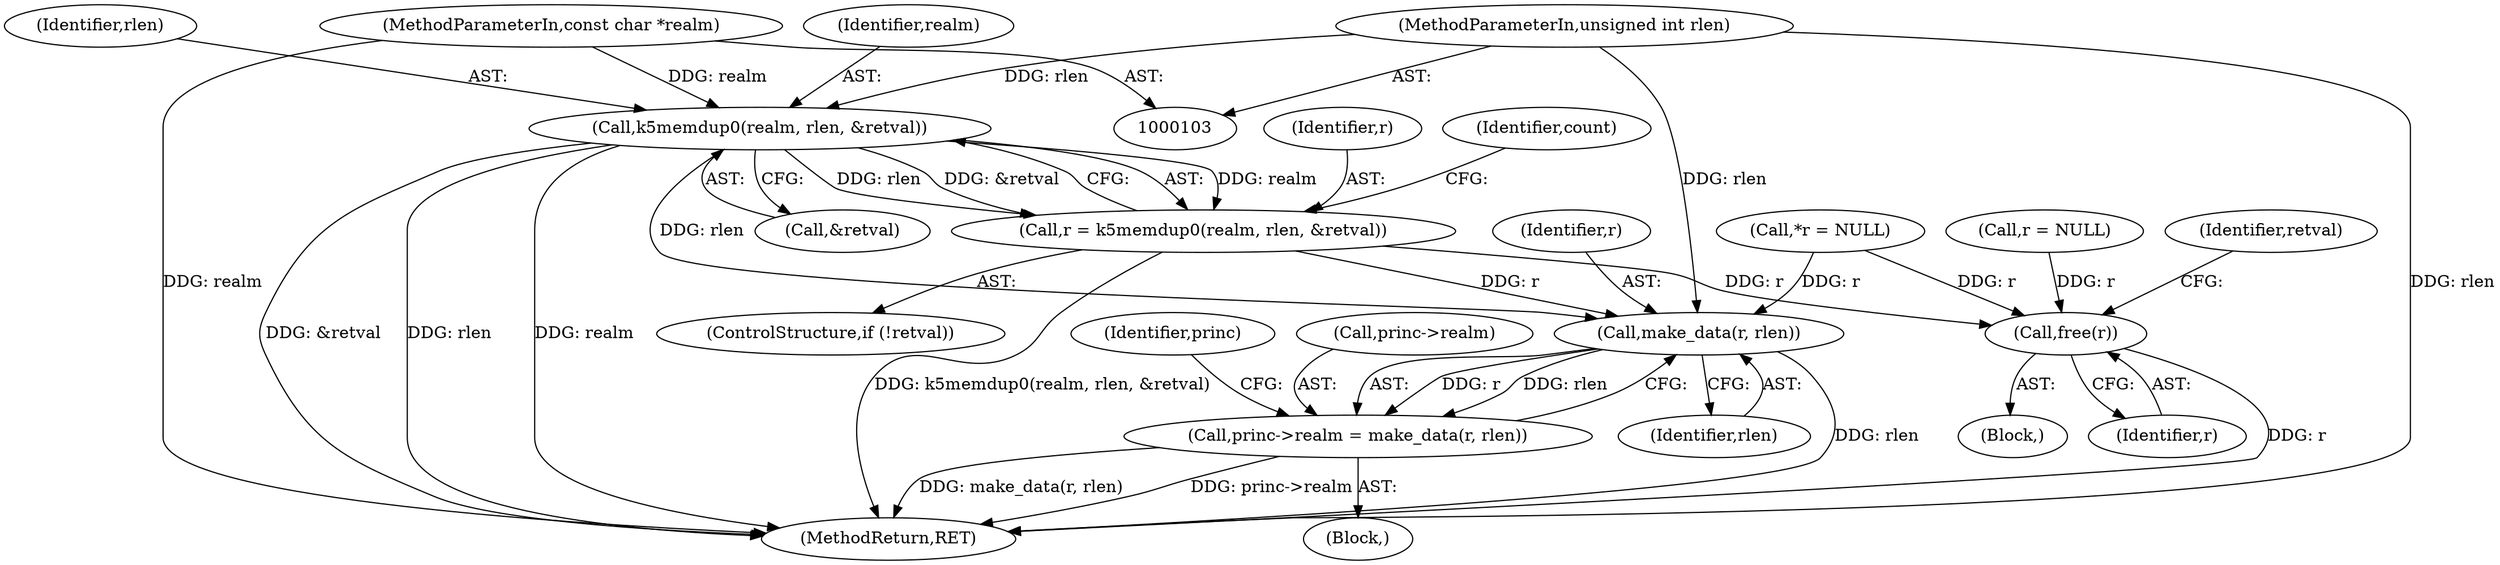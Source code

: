 digraph "0_krb5_f0c094a1b745d91ef2f9a4eae2149aac026a5789@pointer" {
"1000153" [label="(Call,k5memdup0(realm, rlen, &retval))"];
"1000107" [label="(MethodParameterIn,const char *realm)"];
"1000106" [label="(MethodParameterIn,unsigned int rlen)"];
"1000151" [label="(Call,r = k5memdup0(realm, rlen, &retval))"];
"1000241" [label="(Call,make_data(r, rlen))"];
"1000237" [label="(Call,princ->realm = make_data(r, rlen))"];
"1000277" [label="(Call,free(r))"];
"1000281" [label="(MethodReturn,RET)"];
"1000151" [label="(Call,r = k5memdup0(realm, rlen, &retval))"];
"1000254" [label="(Call,r = NULL)"];
"1000277" [label="(Call,free(r))"];
"1000241" [label="(Call,make_data(r, rlen))"];
"1000153" [label="(Call,k5memdup0(realm, rlen, &retval))"];
"1000152" [label="(Identifier,r)"];
"1000154" [label="(Identifier,realm)"];
"1000242" [label="(Identifier,r)"];
"1000246" [label="(Identifier,princ)"];
"1000278" [label="(Identifier,r)"];
"1000148" [label="(ControlStructure,if (!retval))"];
"1000109" [label="(Block,)"];
"1000237" [label="(Call,princ->realm = make_data(r, rlen))"];
"1000226" [label="(Block,)"];
"1000115" [label="(Call,*r = NULL)"];
"1000107" [label="(MethodParameterIn,const char *realm)"];
"1000156" [label="(Call,&retval)"];
"1000238" [label="(Call,princ->realm)"];
"1000155" [label="(Identifier,rlen)"];
"1000280" [label="(Identifier,retval)"];
"1000106" [label="(MethodParameterIn,unsigned int rlen)"];
"1000243" [label="(Identifier,rlen)"];
"1000161" [label="(Identifier,count)"];
"1000153" -> "1000151"  [label="AST: "];
"1000153" -> "1000156"  [label="CFG: "];
"1000154" -> "1000153"  [label="AST: "];
"1000155" -> "1000153"  [label="AST: "];
"1000156" -> "1000153"  [label="AST: "];
"1000151" -> "1000153"  [label="CFG: "];
"1000153" -> "1000281"  [label="DDG: rlen"];
"1000153" -> "1000281"  [label="DDG: realm"];
"1000153" -> "1000281"  [label="DDG: &retval"];
"1000153" -> "1000151"  [label="DDG: realm"];
"1000153" -> "1000151"  [label="DDG: rlen"];
"1000153" -> "1000151"  [label="DDG: &retval"];
"1000107" -> "1000153"  [label="DDG: realm"];
"1000106" -> "1000153"  [label="DDG: rlen"];
"1000153" -> "1000241"  [label="DDG: rlen"];
"1000107" -> "1000103"  [label="AST: "];
"1000107" -> "1000281"  [label="DDG: realm"];
"1000106" -> "1000103"  [label="AST: "];
"1000106" -> "1000281"  [label="DDG: rlen"];
"1000106" -> "1000241"  [label="DDG: rlen"];
"1000151" -> "1000148"  [label="AST: "];
"1000152" -> "1000151"  [label="AST: "];
"1000161" -> "1000151"  [label="CFG: "];
"1000151" -> "1000281"  [label="DDG: k5memdup0(realm, rlen, &retval)"];
"1000151" -> "1000241"  [label="DDG: r"];
"1000151" -> "1000277"  [label="DDG: r"];
"1000241" -> "1000237"  [label="AST: "];
"1000241" -> "1000243"  [label="CFG: "];
"1000242" -> "1000241"  [label="AST: "];
"1000243" -> "1000241"  [label="AST: "];
"1000237" -> "1000241"  [label="CFG: "];
"1000241" -> "1000281"  [label="DDG: rlen"];
"1000241" -> "1000237"  [label="DDG: r"];
"1000241" -> "1000237"  [label="DDG: rlen"];
"1000115" -> "1000241"  [label="DDG: r"];
"1000237" -> "1000226"  [label="AST: "];
"1000238" -> "1000237"  [label="AST: "];
"1000246" -> "1000237"  [label="CFG: "];
"1000237" -> "1000281"  [label="DDG: princ->realm"];
"1000237" -> "1000281"  [label="DDG: make_data(r, rlen)"];
"1000277" -> "1000109"  [label="AST: "];
"1000277" -> "1000278"  [label="CFG: "];
"1000278" -> "1000277"  [label="AST: "];
"1000280" -> "1000277"  [label="CFG: "];
"1000277" -> "1000281"  [label="DDG: r"];
"1000254" -> "1000277"  [label="DDG: r"];
"1000115" -> "1000277"  [label="DDG: r"];
}
